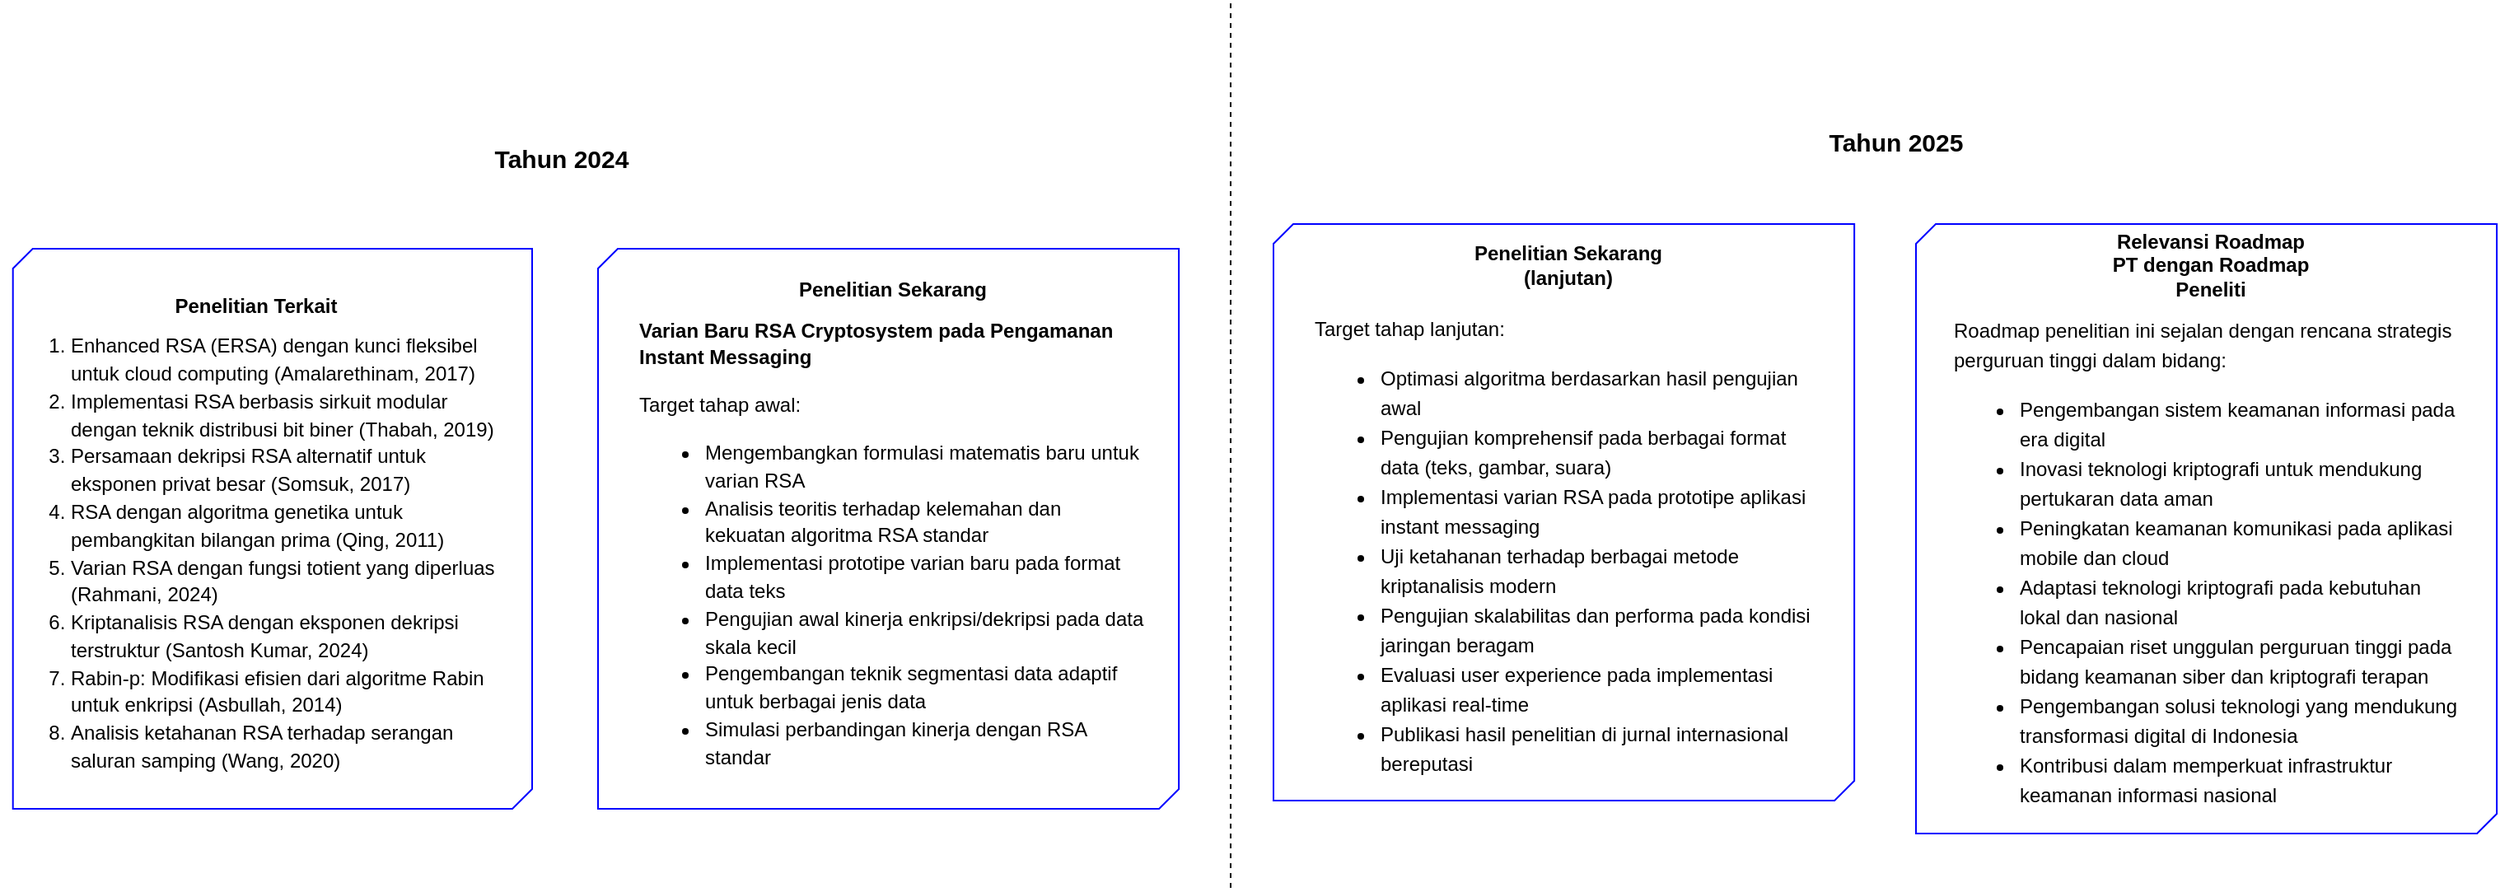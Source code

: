 <mxfile version="26.2.7">
  <diagram name="Page-1" id="zQt-rotJQUlOzZpmshgP">
    <mxGraphModel dx="1873" dy="1157" grid="1" gridSize="10" guides="1" tooltips="1" connect="1" arrows="1" fold="1" page="1" pageScale="1" pageWidth="850" pageHeight="1100" math="0" shadow="0">
      <root>
        <mxCell id="0" />
        <mxCell id="1" parent="0" />
        <mxCell id="Q0FO-jOyB-rHWVfwx6GA-2" value="" style="verticalLabelPosition=bottom;verticalAlign=top;html=1;shape=mxgraph.basic.diag_snip_rect;dx=6;whiteSpace=wrap;strokeColor=#0000FF;" parent="1" vertex="1">
          <mxGeometry x="294.85" y="250" width="315.15" height="340" as="geometry" />
        </mxCell>
        <mxCell id="Q0FO-jOyB-rHWVfwx6GA-3" value="Tahun 2024" style="text;html=1;align=center;verticalAlign=middle;whiteSpace=wrap;rounded=0;fontSize=15;fontStyle=1" parent="1" vertex="1">
          <mxGeometry x="582.57" y="180" width="90" height="30" as="geometry" />
        </mxCell>
        <mxCell id="Q0FO-jOyB-rHWVfwx6GA-4" value="Penelitian Terkait" style="text;html=1;align=center;verticalAlign=middle;whiteSpace=wrap;rounded=0;fontStyle=1" parent="1" vertex="1">
          <mxGeometry x="375" y="270" width="135" height="30" as="geometry" />
        </mxCell>
        <mxCell id="Q0FO-jOyB-rHWVfwx6GA-7" value="&lt;ol style=&quot;line-height: 140%;&quot;&gt;&lt;li class=&quot;whitespace-normal break-words&quot;&gt;Enhanced RSA (ERSA) dengan kunci fleksibel untuk cloud computing (Amalarethinam, 2017)&lt;/li&gt;&lt;li class=&quot;whitespace-normal break-words&quot;&gt;Implementasi RSA berbasis sirkuit modular dengan teknik distribusi bit biner (Thabah, 2019)&lt;/li&gt;&lt;li class=&quot;whitespace-normal break-words&quot;&gt;Persamaan dekripsi RSA alternatif untuk eksponen privat besar (Somsuk, 2017)&lt;/li&gt;&lt;li class=&quot;whitespace-normal break-words&quot;&gt;RSA dengan algoritma genetika untuk pembangkitan bilangan prima (Qing, 2011)&lt;/li&gt;&lt;li class=&quot;whitespace-normal break-words&quot;&gt;Varian RSA dengan fungsi totient yang diperluas (Rahmani, 2024)&lt;/li&gt;&lt;li class=&quot;whitespace-normal break-words&quot;&gt;Kriptanalisis RSA dengan eksponen dekripsi terstruktur (Santosh Kumar, 2024)&lt;/li&gt;&lt;li class=&quot;whitespace-normal break-words&quot;&gt;Rabin-p: Modifikasi efisien dari algoritme Rabin untuk enkripsi (Asbullah, 2014)&lt;/li&gt;&lt;li class=&quot;whitespace-normal break-words&quot;&gt;Analisis ketahanan RSA terhadap serangan saluran samping (Wang, 2020)&lt;/li&gt;&lt;/ol&gt;" style="text;html=1;align=left;verticalAlign=middle;whiteSpace=wrap;rounded=0;" parent="1" vertex="1">
          <mxGeometry x="287.5" y="370" width="310" height="130" as="geometry" />
        </mxCell>
        <mxCell id="Q0FO-jOyB-rHWVfwx6GA-8" value="Penelitian Terkait" style="text;html=1;align=center;verticalAlign=middle;whiteSpace=wrap;rounded=0;fontStyle=1" parent="1" vertex="1">
          <mxGeometry x="740.07" y="260" width="135" height="30" as="geometry" />
        </mxCell>
        <mxCell id="Q0FO-jOyB-rHWVfwx6GA-12" value="" style="verticalLabelPosition=bottom;verticalAlign=top;html=1;shape=mxgraph.basic.diag_snip_rect;dx=6;whiteSpace=wrap;strokeColor=#0000FF;" parent="1" vertex="1">
          <mxGeometry x="650" y="250" width="352.57" height="340" as="geometry" />
        </mxCell>
        <mxCell id="Q0FO-jOyB-rHWVfwx6GA-9" value="&lt;div style=&quot;line-height: 140%;&quot;&gt;&lt;p style=&quot;background-color: transparent; color: light-dark(rgb(0, 0, 0), rgb(255, 255, 255)); display: inline !important;&quot; class=&quot;whitespace-pre-wrap break-words&quot;&gt;&lt;strong&gt;Varian Baru RSA Cryptosystem pada Pengamanan Instant Messaging&lt;/strong&gt;&lt;/p&gt;&lt;br style=&quot;background-color: transparent; color: light-dark(rgb(0, 0, 0), rgb(255, 255, 255));&quot;&gt;&lt;p style=&quot;background-color: transparent; color: light-dark(rgb(0, 0, 0), rgb(255, 255, 255));&quot; class=&quot;whitespace-pre-wrap break-words&quot;&gt;Target tahap awal:&lt;/p&gt;&lt;ul style=&quot;background-color: transparent; color: light-dark(rgb(0, 0, 0), rgb(255, 255, 255));&quot; depth=&quot;0&quot; class=&quot;[&amp;amp;:not(:last-child)_ul]:pb-1 [&amp;amp;:not(:last-child)_ol]:pb-1 list-disc space-y-1.5 pl-7&quot;&gt;&lt;li class=&quot;whitespace-normal break-words&quot;&gt;Mengembangkan formulasi matematis baru untuk varian RSA&lt;/li&gt;&lt;li class=&quot;whitespace-normal break-words&quot;&gt;Analisis teoritis terhadap kelemahan dan kekuatan algoritma RSA standar&lt;/li&gt;&lt;li class=&quot;whitespace-normal break-words&quot;&gt;Implementasi prototipe varian baru pada format data teks&lt;/li&gt;&lt;li class=&quot;whitespace-normal break-words&quot;&gt;Pengujian awal kinerja enkripsi/dekripsi pada data skala kecil&lt;/li&gt;&lt;li class=&quot;whitespace-normal break-words&quot;&gt;Pengembangan teknik segmentasi data adaptif untuk berbagai jenis data&lt;/li&gt;&lt;li class=&quot;whitespace-normal break-words&quot;&gt;Simulasi perbandingan kinerja dengan RSA standar&lt;/li&gt;&lt;/ul&gt;&lt;/div&gt;" style="text;html=1;align=left;verticalAlign=middle;whiteSpace=wrap;rounded=0;" parent="1" vertex="1">
          <mxGeometry x="672.57" y="370" width="310" height="130" as="geometry" />
        </mxCell>
        <mxCell id="Q0FO-jOyB-rHWVfwx6GA-5" value="Penelitian Sekarang" style="text;html=1;align=center;verticalAlign=middle;whiteSpace=wrap;rounded=0;fontStyle=1" parent="1" vertex="1">
          <mxGeometry x="765.07" y="260" width="127.5" height="30" as="geometry" />
        </mxCell>
        <mxCell id="Q0FO-jOyB-rHWVfwx6GA-20" value="Penelitian Terkait" style="text;html=1;align=center;verticalAlign=middle;whiteSpace=wrap;rounded=0;fontStyle=1" parent="1" vertex="1">
          <mxGeometry x="1150.07" y="245" width="135" height="30" as="geometry" />
        </mxCell>
        <mxCell id="Q0FO-jOyB-rHWVfwx6GA-21" value="" style="verticalLabelPosition=bottom;verticalAlign=top;html=1;shape=mxgraph.basic.diag_snip_rect;dx=6;whiteSpace=wrap;strokeColor=#0000FF;" parent="1" vertex="1">
          <mxGeometry x="1060" y="235" width="352.57" height="350" as="geometry" />
        </mxCell>
        <mxCell id="Q0FO-jOyB-rHWVfwx6GA-22" value="&lt;div style=&quot;line-height: 150%;&quot;&gt;&lt;p class=&quot;whitespace-pre-wrap break-words&quot;&gt;Target tahap lanjutan:&lt;/p&gt;&lt;ul depth=&quot;0&quot; class=&quot;[&amp;amp;:not(:last-child)_ul]:pb-1 [&amp;amp;:not(:last-child)_ol]:pb-1 list-disc space-y-1.5 pl-7&quot;&gt;&lt;li class=&quot;whitespace-normal break-words&quot;&gt;Optimasi algoritma berdasarkan hasil pengujian awal&lt;/li&gt;&lt;li class=&quot;whitespace-normal break-words&quot;&gt;Pengujian komprehensif pada berbagai format data (teks, gambar, suara)&lt;/li&gt;&lt;li class=&quot;whitespace-normal break-words&quot;&gt;Implementasi varian RSA pada prototipe aplikasi instant messaging&lt;/li&gt;&lt;li class=&quot;whitespace-normal break-words&quot;&gt;Uji ketahanan terhadap berbagai metode kriptanalisis modern&lt;/li&gt;&lt;li class=&quot;whitespace-normal break-words&quot;&gt;Pengujian skalabilitas dan performa pada kondisi jaringan beragam&lt;/li&gt;&lt;li class=&quot;whitespace-normal break-words&quot;&gt;Evaluasi user experience pada implementasi aplikasi real-time&lt;/li&gt;&lt;li class=&quot;whitespace-normal break-words&quot;&gt;Publikasi hasil penelitian di jurnal internasional bereputasi&lt;/li&gt;&lt;/ul&gt;&lt;/div&gt;" style="text;html=1;align=left;verticalAlign=middle;whiteSpace=wrap;rounded=0;" parent="1" vertex="1">
          <mxGeometry x="1082.57" y="365" width="310" height="130" as="geometry" />
        </mxCell>
        <mxCell id="Q0FO-jOyB-rHWVfwx6GA-23" value="Penelitian Sekarang (lanjutan)" style="text;html=1;align=center;verticalAlign=middle;whiteSpace=wrap;rounded=0;fontStyle=1" parent="1" vertex="1">
          <mxGeometry x="1175.07" y="245" width="127.5" height="30" as="geometry" />
        </mxCell>
        <mxCell id="Q0FO-jOyB-rHWVfwx6GA-24" value="Penelitian Terkait" style="text;html=1;align=center;verticalAlign=middle;whiteSpace=wrap;rounded=0;fontStyle=1" parent="1" vertex="1">
          <mxGeometry x="1540.07" y="245" width="135" height="30" as="geometry" />
        </mxCell>
        <mxCell id="Q0FO-jOyB-rHWVfwx6GA-25" value="" style="verticalLabelPosition=bottom;verticalAlign=top;html=1;shape=mxgraph.basic.diag_snip_rect;dx=6;whiteSpace=wrap;strokeColor=#0000FF;" parent="1" vertex="1">
          <mxGeometry x="1450" y="235" width="352.57" height="370" as="geometry" />
        </mxCell>
        <mxCell id="Q0FO-jOyB-rHWVfwx6GA-26" value="&lt;div style=&quot;line-height: 150%;&quot;&gt;&lt;p class=&quot;whitespace-pre-wrap break-words&quot;&gt;Roadmap penelitian ini sejalan dengan rencana strategis perguruan tinggi dalam bidang:&lt;/p&gt;&lt;ul depth=&quot;0&quot; class=&quot;[&amp;amp;:not(:last-child)_ul]:pb-1 [&amp;amp;:not(:last-child)_ol]:pb-1 list-disc space-y-1.5 pl-7&quot;&gt;&lt;li class=&quot;whitespace-normal break-words&quot;&gt;Pengembangan sistem keamanan informasi pada era digital&lt;/li&gt;&lt;li class=&quot;whitespace-normal break-words&quot;&gt;Inovasi teknologi kriptografi untuk mendukung pertukaran data aman&lt;/li&gt;&lt;li class=&quot;whitespace-normal break-words&quot;&gt;Peningkatan keamanan komunikasi pada aplikasi mobile dan cloud&lt;/li&gt;&lt;li class=&quot;whitespace-normal break-words&quot;&gt;Adaptasi teknologi kriptografi pada kebutuhan lokal dan nasional&lt;/li&gt;&lt;li class=&quot;whitespace-normal break-words&quot;&gt;Pencapaian riset unggulan perguruan tinggi pada bidang keamanan siber dan kriptografi terapan&lt;/li&gt;&lt;li class=&quot;whitespace-normal break-words&quot;&gt;Pengembangan solusi teknologi yang mendukung transformasi digital di Indonesia&lt;/li&gt;&lt;li class=&quot;whitespace-normal break-words&quot;&gt;Kontribusi dalam memperkuat infrastruktur keamanan informasi nasional&lt;/li&gt;&lt;/ul&gt;&lt;/div&gt;" style="text;html=1;align=left;verticalAlign=middle;whiteSpace=wrap;rounded=0;" parent="1" vertex="1">
          <mxGeometry x="1471.28" y="375" width="310" height="130" as="geometry" />
        </mxCell>
        <mxCell id="Q0FO-jOyB-rHWVfwx6GA-27" value="Relevansi Roadmap PT dengan Roadmap Peneliti" style="text;html=1;align=center;verticalAlign=middle;whiteSpace=wrap;rounded=0;fontStyle=1" parent="1" vertex="1">
          <mxGeometry x="1565.07" y="245" width="127.5" height="30" as="geometry" />
        </mxCell>
        <mxCell id="Q0FO-jOyB-rHWVfwx6GA-28" value="" style="endArrow=none;dashed=1;html=1;rounded=0;" parent="1" edge="1">
          <mxGeometry width="50" height="50" relative="1" as="geometry">
            <mxPoint x="1034" y="638" as="sourcePoint" />
            <mxPoint x="1034" y="100" as="targetPoint" />
          </mxGeometry>
        </mxCell>
        <mxCell id="b91OyYnpyXX2FCJC0Uhe-1" value="Tahun 2025" style="text;html=1;align=center;verticalAlign=middle;whiteSpace=wrap;rounded=0;fontSize=15;fontStyle=1" vertex="1" parent="1">
          <mxGeometry x="1392.57" y="170" width="90" height="30" as="geometry" />
        </mxCell>
      </root>
    </mxGraphModel>
  </diagram>
</mxfile>
